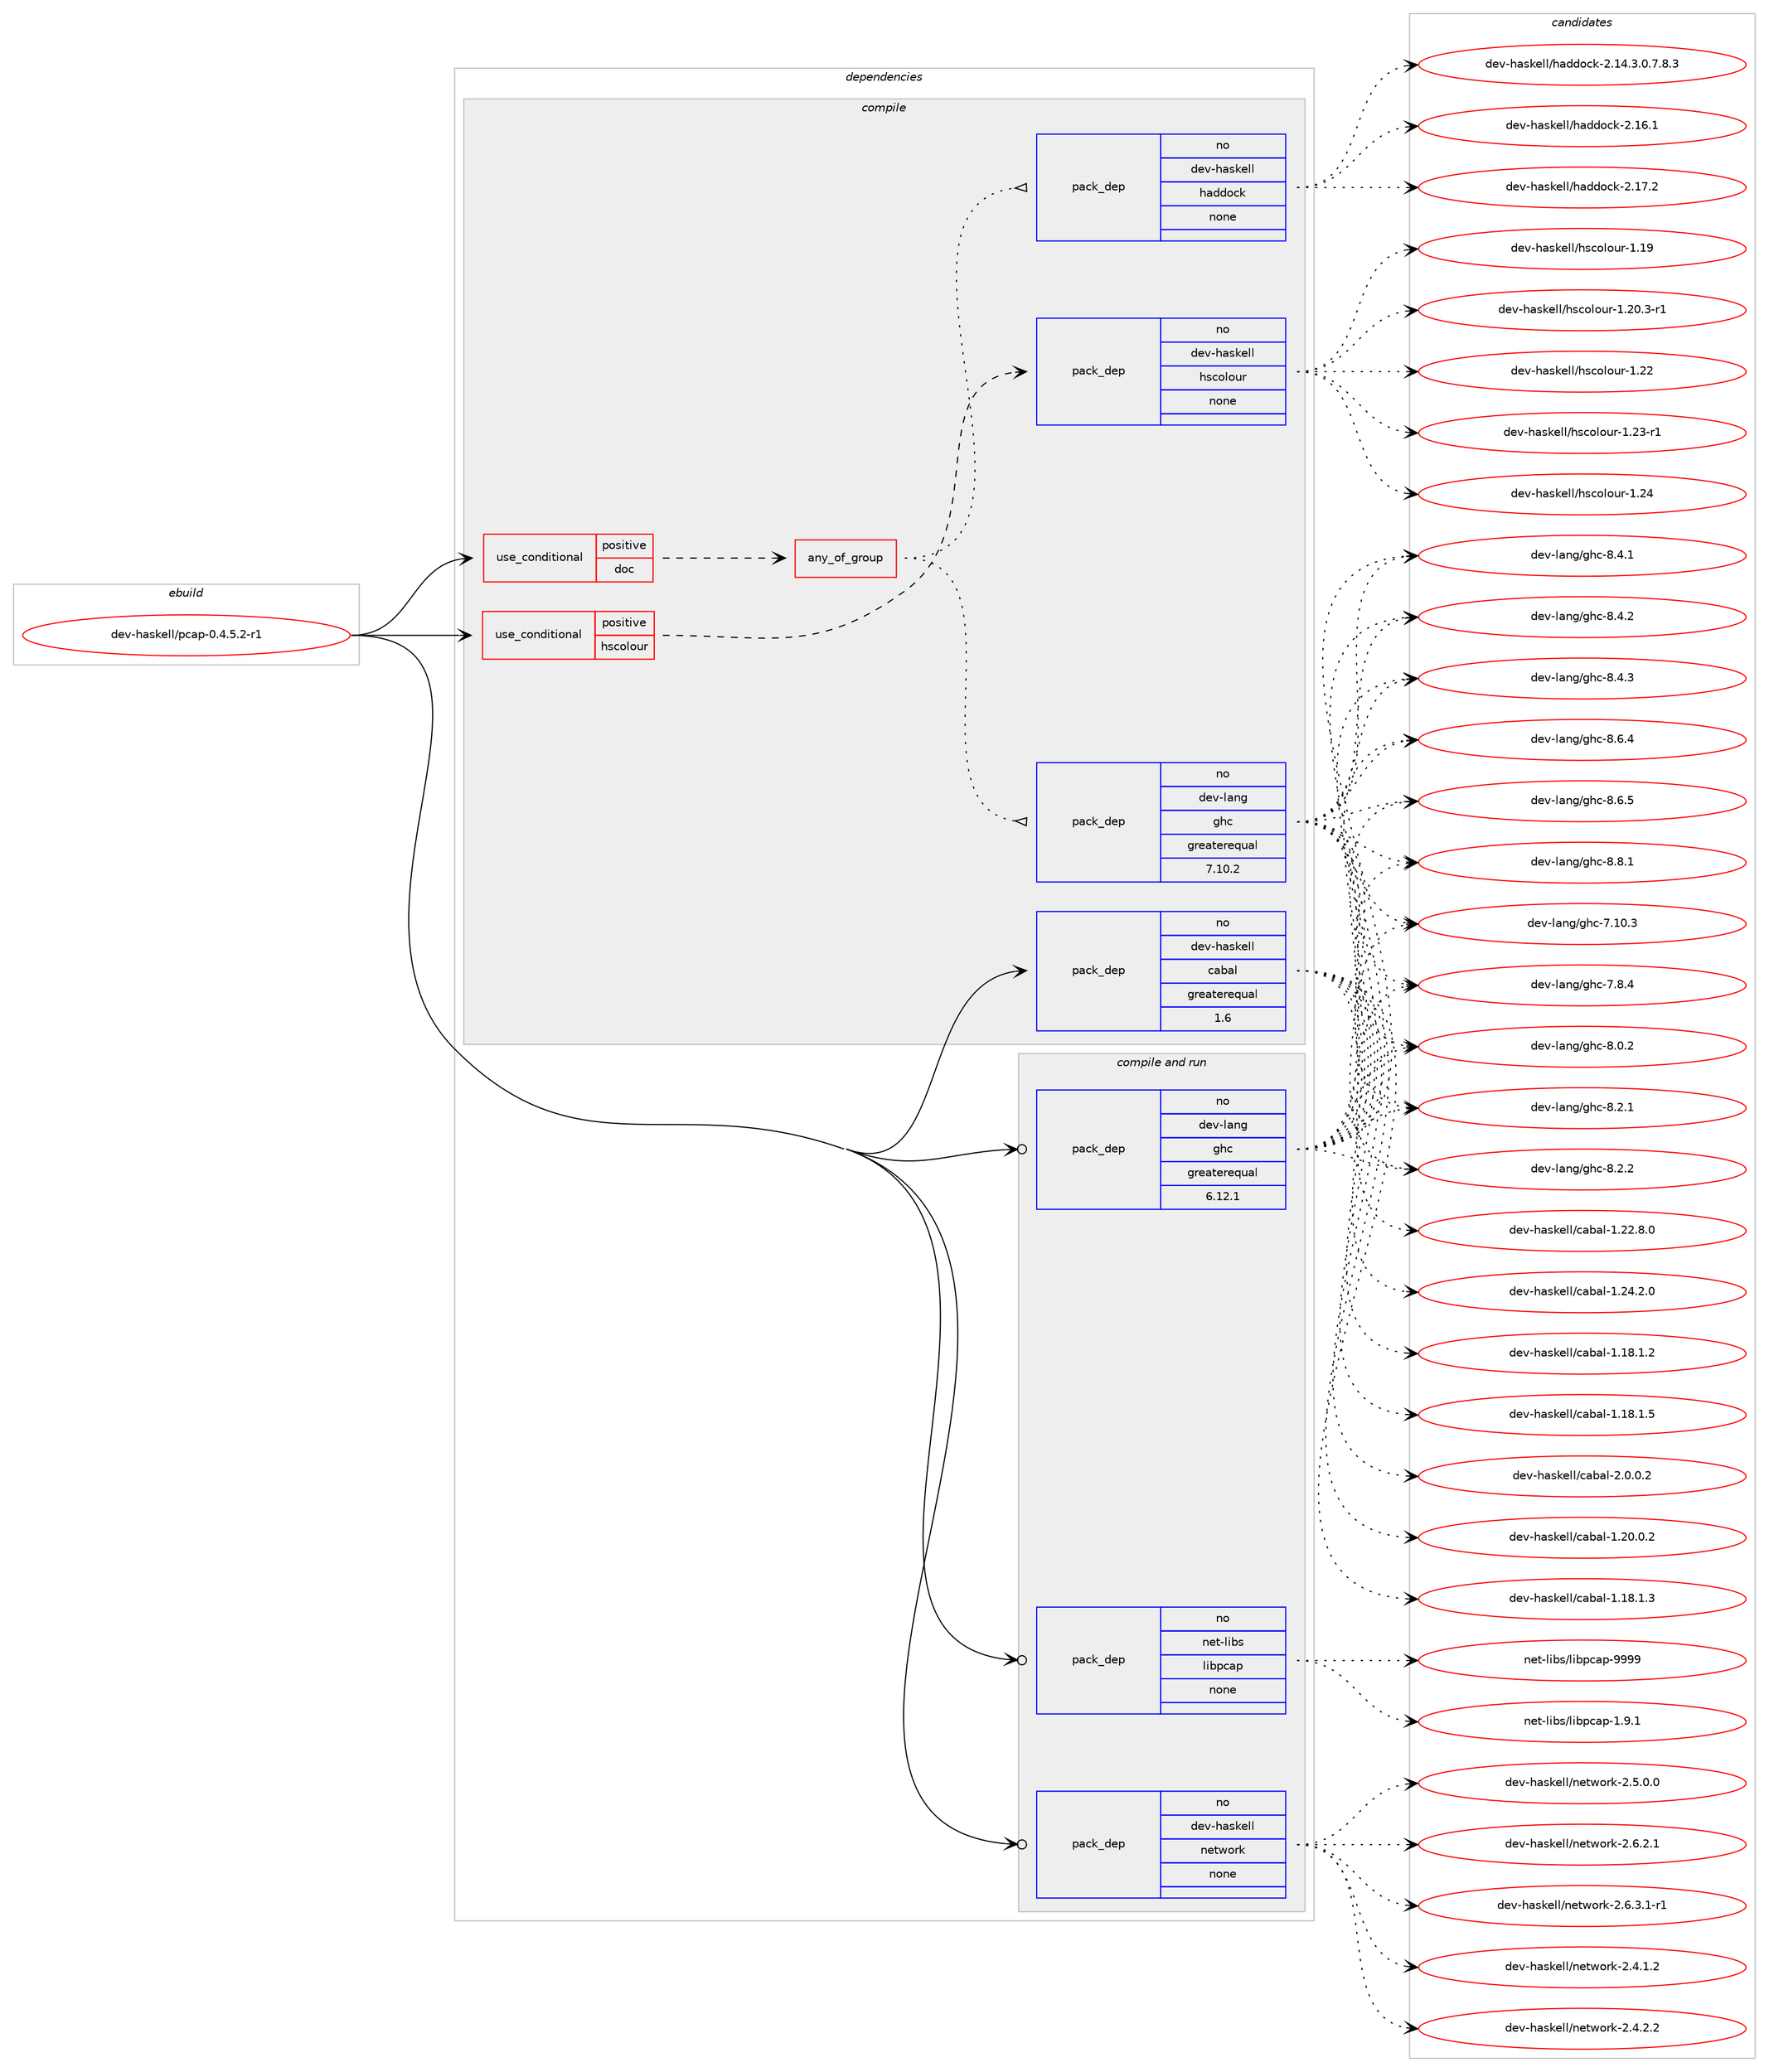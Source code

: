 digraph prolog {

# *************
# Graph options
# *************

newrank=true;
concentrate=true;
compound=true;
graph [rankdir=LR,fontname=Helvetica,fontsize=10,ranksep=1.5];#, ranksep=2.5, nodesep=0.2];
edge  [arrowhead=vee];
node  [fontname=Helvetica,fontsize=10];

# **********
# The ebuild
# **********

subgraph cluster_leftcol {
color=gray;
rank=same;
label=<<i>ebuild</i>>;
id [label="dev-haskell/pcap-0.4.5.2-r1", color=red, width=4, href="../dev-haskell/pcap-0.4.5.2-r1.svg"];
}

# ****************
# The dependencies
# ****************

subgraph cluster_midcol {
color=gray;
label=<<i>dependencies</i>>;
subgraph cluster_compile {
fillcolor="#eeeeee";
style=filled;
label=<<i>compile</i>>;
subgraph cond127121 {
dependency541223 [label=<<TABLE BORDER="0" CELLBORDER="1" CELLSPACING="0" CELLPADDING="4"><TR><TD ROWSPAN="3" CELLPADDING="10">use_conditional</TD></TR><TR><TD>positive</TD></TR><TR><TD>doc</TD></TR></TABLE>>, shape=none, color=red];
subgraph any10312 {
dependency541224 [label=<<TABLE BORDER="0" CELLBORDER="1" CELLSPACING="0" CELLPADDING="4"><TR><TD CELLPADDING="10">any_of_group</TD></TR></TABLE>>, shape=none, color=red];subgraph pack403433 {
dependency541225 [label=<<TABLE BORDER="0" CELLBORDER="1" CELLSPACING="0" CELLPADDING="4" WIDTH="220"><TR><TD ROWSPAN="6" CELLPADDING="30">pack_dep</TD></TR><TR><TD WIDTH="110">no</TD></TR><TR><TD>dev-haskell</TD></TR><TR><TD>haddock</TD></TR><TR><TD>none</TD></TR><TR><TD></TD></TR></TABLE>>, shape=none, color=blue];
}
dependency541224:e -> dependency541225:w [weight=20,style="dotted",arrowhead="oinv"];
subgraph pack403434 {
dependency541226 [label=<<TABLE BORDER="0" CELLBORDER="1" CELLSPACING="0" CELLPADDING="4" WIDTH="220"><TR><TD ROWSPAN="6" CELLPADDING="30">pack_dep</TD></TR><TR><TD WIDTH="110">no</TD></TR><TR><TD>dev-lang</TD></TR><TR><TD>ghc</TD></TR><TR><TD>greaterequal</TD></TR><TR><TD>7.10.2</TD></TR></TABLE>>, shape=none, color=blue];
}
dependency541224:e -> dependency541226:w [weight=20,style="dotted",arrowhead="oinv"];
}
dependency541223:e -> dependency541224:w [weight=20,style="dashed",arrowhead="vee"];
}
id:e -> dependency541223:w [weight=20,style="solid",arrowhead="vee"];
subgraph cond127122 {
dependency541227 [label=<<TABLE BORDER="0" CELLBORDER="1" CELLSPACING="0" CELLPADDING="4"><TR><TD ROWSPAN="3" CELLPADDING="10">use_conditional</TD></TR><TR><TD>positive</TD></TR><TR><TD>hscolour</TD></TR></TABLE>>, shape=none, color=red];
subgraph pack403435 {
dependency541228 [label=<<TABLE BORDER="0" CELLBORDER="1" CELLSPACING="0" CELLPADDING="4" WIDTH="220"><TR><TD ROWSPAN="6" CELLPADDING="30">pack_dep</TD></TR><TR><TD WIDTH="110">no</TD></TR><TR><TD>dev-haskell</TD></TR><TR><TD>hscolour</TD></TR><TR><TD>none</TD></TR><TR><TD></TD></TR></TABLE>>, shape=none, color=blue];
}
dependency541227:e -> dependency541228:w [weight=20,style="dashed",arrowhead="vee"];
}
id:e -> dependency541227:w [weight=20,style="solid",arrowhead="vee"];
subgraph pack403436 {
dependency541229 [label=<<TABLE BORDER="0" CELLBORDER="1" CELLSPACING="0" CELLPADDING="4" WIDTH="220"><TR><TD ROWSPAN="6" CELLPADDING="30">pack_dep</TD></TR><TR><TD WIDTH="110">no</TD></TR><TR><TD>dev-haskell</TD></TR><TR><TD>cabal</TD></TR><TR><TD>greaterequal</TD></TR><TR><TD>1.6</TD></TR></TABLE>>, shape=none, color=blue];
}
id:e -> dependency541229:w [weight=20,style="solid",arrowhead="vee"];
}
subgraph cluster_compileandrun {
fillcolor="#eeeeee";
style=filled;
label=<<i>compile and run</i>>;
subgraph pack403437 {
dependency541230 [label=<<TABLE BORDER="0" CELLBORDER="1" CELLSPACING="0" CELLPADDING="4" WIDTH="220"><TR><TD ROWSPAN="6" CELLPADDING="30">pack_dep</TD></TR><TR><TD WIDTH="110">no</TD></TR><TR><TD>dev-haskell</TD></TR><TR><TD>network</TD></TR><TR><TD>none</TD></TR><TR><TD></TD></TR></TABLE>>, shape=none, color=blue];
}
id:e -> dependency541230:w [weight=20,style="solid",arrowhead="odotvee"];
subgraph pack403438 {
dependency541231 [label=<<TABLE BORDER="0" CELLBORDER="1" CELLSPACING="0" CELLPADDING="4" WIDTH="220"><TR><TD ROWSPAN="6" CELLPADDING="30">pack_dep</TD></TR><TR><TD WIDTH="110">no</TD></TR><TR><TD>dev-lang</TD></TR><TR><TD>ghc</TD></TR><TR><TD>greaterequal</TD></TR><TR><TD>6.12.1</TD></TR></TABLE>>, shape=none, color=blue];
}
id:e -> dependency541231:w [weight=20,style="solid",arrowhead="odotvee"];
subgraph pack403439 {
dependency541232 [label=<<TABLE BORDER="0" CELLBORDER="1" CELLSPACING="0" CELLPADDING="4" WIDTH="220"><TR><TD ROWSPAN="6" CELLPADDING="30">pack_dep</TD></TR><TR><TD WIDTH="110">no</TD></TR><TR><TD>net-libs</TD></TR><TR><TD>libpcap</TD></TR><TR><TD>none</TD></TR><TR><TD></TD></TR></TABLE>>, shape=none, color=blue];
}
id:e -> dependency541232:w [weight=20,style="solid",arrowhead="odotvee"];
}
subgraph cluster_run {
fillcolor="#eeeeee";
style=filled;
label=<<i>run</i>>;
}
}

# **************
# The candidates
# **************

subgraph cluster_choices {
rank=same;
color=gray;
label=<<i>candidates</i>>;

subgraph choice403433 {
color=black;
nodesep=1;
choice1001011184510497115107101108108471049710010011199107455046495246514648465546564651 [label="dev-haskell/haddock-2.14.3.0.7.8.3", color=red, width=4,href="../dev-haskell/haddock-2.14.3.0.7.8.3.svg"];
choice100101118451049711510710110810847104971001001119910745504649544649 [label="dev-haskell/haddock-2.16.1", color=red, width=4,href="../dev-haskell/haddock-2.16.1.svg"];
choice100101118451049711510710110810847104971001001119910745504649554650 [label="dev-haskell/haddock-2.17.2", color=red, width=4,href="../dev-haskell/haddock-2.17.2.svg"];
dependency541225:e -> choice1001011184510497115107101108108471049710010011199107455046495246514648465546564651:w [style=dotted,weight="100"];
dependency541225:e -> choice100101118451049711510710110810847104971001001119910745504649544649:w [style=dotted,weight="100"];
dependency541225:e -> choice100101118451049711510710110810847104971001001119910745504649554650:w [style=dotted,weight="100"];
}
subgraph choice403434 {
color=black;
nodesep=1;
choice1001011184510897110103471031049945554649484651 [label="dev-lang/ghc-7.10.3", color=red, width=4,href="../dev-lang/ghc-7.10.3.svg"];
choice10010111845108971101034710310499455546564652 [label="dev-lang/ghc-7.8.4", color=red, width=4,href="../dev-lang/ghc-7.8.4.svg"];
choice10010111845108971101034710310499455646484650 [label="dev-lang/ghc-8.0.2", color=red, width=4,href="../dev-lang/ghc-8.0.2.svg"];
choice10010111845108971101034710310499455646504649 [label="dev-lang/ghc-8.2.1", color=red, width=4,href="../dev-lang/ghc-8.2.1.svg"];
choice10010111845108971101034710310499455646504650 [label="dev-lang/ghc-8.2.2", color=red, width=4,href="../dev-lang/ghc-8.2.2.svg"];
choice10010111845108971101034710310499455646524649 [label="dev-lang/ghc-8.4.1", color=red, width=4,href="../dev-lang/ghc-8.4.1.svg"];
choice10010111845108971101034710310499455646524650 [label="dev-lang/ghc-8.4.2", color=red, width=4,href="../dev-lang/ghc-8.4.2.svg"];
choice10010111845108971101034710310499455646524651 [label="dev-lang/ghc-8.4.3", color=red, width=4,href="../dev-lang/ghc-8.4.3.svg"];
choice10010111845108971101034710310499455646544652 [label="dev-lang/ghc-8.6.4", color=red, width=4,href="../dev-lang/ghc-8.6.4.svg"];
choice10010111845108971101034710310499455646544653 [label="dev-lang/ghc-8.6.5", color=red, width=4,href="../dev-lang/ghc-8.6.5.svg"];
choice10010111845108971101034710310499455646564649 [label="dev-lang/ghc-8.8.1", color=red, width=4,href="../dev-lang/ghc-8.8.1.svg"];
dependency541226:e -> choice1001011184510897110103471031049945554649484651:w [style=dotted,weight="100"];
dependency541226:e -> choice10010111845108971101034710310499455546564652:w [style=dotted,weight="100"];
dependency541226:e -> choice10010111845108971101034710310499455646484650:w [style=dotted,weight="100"];
dependency541226:e -> choice10010111845108971101034710310499455646504649:w [style=dotted,weight="100"];
dependency541226:e -> choice10010111845108971101034710310499455646504650:w [style=dotted,weight="100"];
dependency541226:e -> choice10010111845108971101034710310499455646524649:w [style=dotted,weight="100"];
dependency541226:e -> choice10010111845108971101034710310499455646524650:w [style=dotted,weight="100"];
dependency541226:e -> choice10010111845108971101034710310499455646524651:w [style=dotted,weight="100"];
dependency541226:e -> choice10010111845108971101034710310499455646544652:w [style=dotted,weight="100"];
dependency541226:e -> choice10010111845108971101034710310499455646544653:w [style=dotted,weight="100"];
dependency541226:e -> choice10010111845108971101034710310499455646564649:w [style=dotted,weight="100"];
}
subgraph choice403435 {
color=black;
nodesep=1;
choice100101118451049711510710110810847104115991111081111171144549464957 [label="dev-haskell/hscolour-1.19", color=red, width=4,href="../dev-haskell/hscolour-1.19.svg"];
choice10010111845104971151071011081084710411599111108111117114454946504846514511449 [label="dev-haskell/hscolour-1.20.3-r1", color=red, width=4,href="../dev-haskell/hscolour-1.20.3-r1.svg"];
choice100101118451049711510710110810847104115991111081111171144549465050 [label="dev-haskell/hscolour-1.22", color=red, width=4,href="../dev-haskell/hscolour-1.22.svg"];
choice1001011184510497115107101108108471041159911110811111711445494650514511449 [label="dev-haskell/hscolour-1.23-r1", color=red, width=4,href="../dev-haskell/hscolour-1.23-r1.svg"];
choice100101118451049711510710110810847104115991111081111171144549465052 [label="dev-haskell/hscolour-1.24", color=red, width=4,href="../dev-haskell/hscolour-1.24.svg"];
dependency541228:e -> choice100101118451049711510710110810847104115991111081111171144549464957:w [style=dotted,weight="100"];
dependency541228:e -> choice10010111845104971151071011081084710411599111108111117114454946504846514511449:w [style=dotted,weight="100"];
dependency541228:e -> choice100101118451049711510710110810847104115991111081111171144549465050:w [style=dotted,weight="100"];
dependency541228:e -> choice1001011184510497115107101108108471041159911110811111711445494650514511449:w [style=dotted,weight="100"];
dependency541228:e -> choice100101118451049711510710110810847104115991111081111171144549465052:w [style=dotted,weight="100"];
}
subgraph choice403436 {
color=black;
nodesep=1;
choice10010111845104971151071011081084799979897108454946495646494650 [label="dev-haskell/cabal-1.18.1.2", color=red, width=4,href="../dev-haskell/cabal-1.18.1.2.svg"];
choice10010111845104971151071011081084799979897108454946495646494651 [label="dev-haskell/cabal-1.18.1.3", color=red, width=4,href="../dev-haskell/cabal-1.18.1.3.svg"];
choice10010111845104971151071011081084799979897108454946495646494653 [label="dev-haskell/cabal-1.18.1.5", color=red, width=4,href="../dev-haskell/cabal-1.18.1.5.svg"];
choice10010111845104971151071011081084799979897108454946504846484650 [label="dev-haskell/cabal-1.20.0.2", color=red, width=4,href="../dev-haskell/cabal-1.20.0.2.svg"];
choice10010111845104971151071011081084799979897108454946505046564648 [label="dev-haskell/cabal-1.22.8.0", color=red, width=4,href="../dev-haskell/cabal-1.22.8.0.svg"];
choice10010111845104971151071011081084799979897108454946505246504648 [label="dev-haskell/cabal-1.24.2.0", color=red, width=4,href="../dev-haskell/cabal-1.24.2.0.svg"];
choice100101118451049711510710110810847999798971084550464846484650 [label="dev-haskell/cabal-2.0.0.2", color=red, width=4,href="../dev-haskell/cabal-2.0.0.2.svg"];
dependency541229:e -> choice10010111845104971151071011081084799979897108454946495646494650:w [style=dotted,weight="100"];
dependency541229:e -> choice10010111845104971151071011081084799979897108454946495646494651:w [style=dotted,weight="100"];
dependency541229:e -> choice10010111845104971151071011081084799979897108454946495646494653:w [style=dotted,weight="100"];
dependency541229:e -> choice10010111845104971151071011081084799979897108454946504846484650:w [style=dotted,weight="100"];
dependency541229:e -> choice10010111845104971151071011081084799979897108454946505046564648:w [style=dotted,weight="100"];
dependency541229:e -> choice10010111845104971151071011081084799979897108454946505246504648:w [style=dotted,weight="100"];
dependency541229:e -> choice100101118451049711510710110810847999798971084550464846484650:w [style=dotted,weight="100"];
}
subgraph choice403437 {
color=black;
nodesep=1;
choice1001011184510497115107101108108471101011161191111141074550465246494650 [label="dev-haskell/network-2.4.1.2", color=red, width=4,href="../dev-haskell/network-2.4.1.2.svg"];
choice1001011184510497115107101108108471101011161191111141074550465246504650 [label="dev-haskell/network-2.4.2.2", color=red, width=4,href="../dev-haskell/network-2.4.2.2.svg"];
choice1001011184510497115107101108108471101011161191111141074550465346484648 [label="dev-haskell/network-2.5.0.0", color=red, width=4,href="../dev-haskell/network-2.5.0.0.svg"];
choice1001011184510497115107101108108471101011161191111141074550465446504649 [label="dev-haskell/network-2.6.2.1", color=red, width=4,href="../dev-haskell/network-2.6.2.1.svg"];
choice10010111845104971151071011081084711010111611911111410745504654465146494511449 [label="dev-haskell/network-2.6.3.1-r1", color=red, width=4,href="../dev-haskell/network-2.6.3.1-r1.svg"];
dependency541230:e -> choice1001011184510497115107101108108471101011161191111141074550465246494650:w [style=dotted,weight="100"];
dependency541230:e -> choice1001011184510497115107101108108471101011161191111141074550465246504650:w [style=dotted,weight="100"];
dependency541230:e -> choice1001011184510497115107101108108471101011161191111141074550465346484648:w [style=dotted,weight="100"];
dependency541230:e -> choice1001011184510497115107101108108471101011161191111141074550465446504649:w [style=dotted,weight="100"];
dependency541230:e -> choice10010111845104971151071011081084711010111611911111410745504654465146494511449:w [style=dotted,weight="100"];
}
subgraph choice403438 {
color=black;
nodesep=1;
choice1001011184510897110103471031049945554649484651 [label="dev-lang/ghc-7.10.3", color=red, width=4,href="../dev-lang/ghc-7.10.3.svg"];
choice10010111845108971101034710310499455546564652 [label="dev-lang/ghc-7.8.4", color=red, width=4,href="../dev-lang/ghc-7.8.4.svg"];
choice10010111845108971101034710310499455646484650 [label="dev-lang/ghc-8.0.2", color=red, width=4,href="../dev-lang/ghc-8.0.2.svg"];
choice10010111845108971101034710310499455646504649 [label="dev-lang/ghc-8.2.1", color=red, width=4,href="../dev-lang/ghc-8.2.1.svg"];
choice10010111845108971101034710310499455646504650 [label="dev-lang/ghc-8.2.2", color=red, width=4,href="../dev-lang/ghc-8.2.2.svg"];
choice10010111845108971101034710310499455646524649 [label="dev-lang/ghc-8.4.1", color=red, width=4,href="../dev-lang/ghc-8.4.1.svg"];
choice10010111845108971101034710310499455646524650 [label="dev-lang/ghc-8.4.2", color=red, width=4,href="../dev-lang/ghc-8.4.2.svg"];
choice10010111845108971101034710310499455646524651 [label="dev-lang/ghc-8.4.3", color=red, width=4,href="../dev-lang/ghc-8.4.3.svg"];
choice10010111845108971101034710310499455646544652 [label="dev-lang/ghc-8.6.4", color=red, width=4,href="../dev-lang/ghc-8.6.4.svg"];
choice10010111845108971101034710310499455646544653 [label="dev-lang/ghc-8.6.5", color=red, width=4,href="../dev-lang/ghc-8.6.5.svg"];
choice10010111845108971101034710310499455646564649 [label="dev-lang/ghc-8.8.1", color=red, width=4,href="../dev-lang/ghc-8.8.1.svg"];
dependency541231:e -> choice1001011184510897110103471031049945554649484651:w [style=dotted,weight="100"];
dependency541231:e -> choice10010111845108971101034710310499455546564652:w [style=dotted,weight="100"];
dependency541231:e -> choice10010111845108971101034710310499455646484650:w [style=dotted,weight="100"];
dependency541231:e -> choice10010111845108971101034710310499455646504649:w [style=dotted,weight="100"];
dependency541231:e -> choice10010111845108971101034710310499455646504650:w [style=dotted,weight="100"];
dependency541231:e -> choice10010111845108971101034710310499455646524649:w [style=dotted,weight="100"];
dependency541231:e -> choice10010111845108971101034710310499455646524650:w [style=dotted,weight="100"];
dependency541231:e -> choice10010111845108971101034710310499455646524651:w [style=dotted,weight="100"];
dependency541231:e -> choice10010111845108971101034710310499455646544652:w [style=dotted,weight="100"];
dependency541231:e -> choice10010111845108971101034710310499455646544653:w [style=dotted,weight="100"];
dependency541231:e -> choice10010111845108971101034710310499455646564649:w [style=dotted,weight="100"];
}
subgraph choice403439 {
color=black;
nodesep=1;
choice110101116451081059811547108105981129997112454946574649 [label="net-libs/libpcap-1.9.1", color=red, width=4,href="../net-libs/libpcap-1.9.1.svg"];
choice1101011164510810598115471081059811299971124557575757 [label="net-libs/libpcap-9999", color=red, width=4,href="../net-libs/libpcap-9999.svg"];
dependency541232:e -> choice110101116451081059811547108105981129997112454946574649:w [style=dotted,weight="100"];
dependency541232:e -> choice1101011164510810598115471081059811299971124557575757:w [style=dotted,weight="100"];
}
}

}
